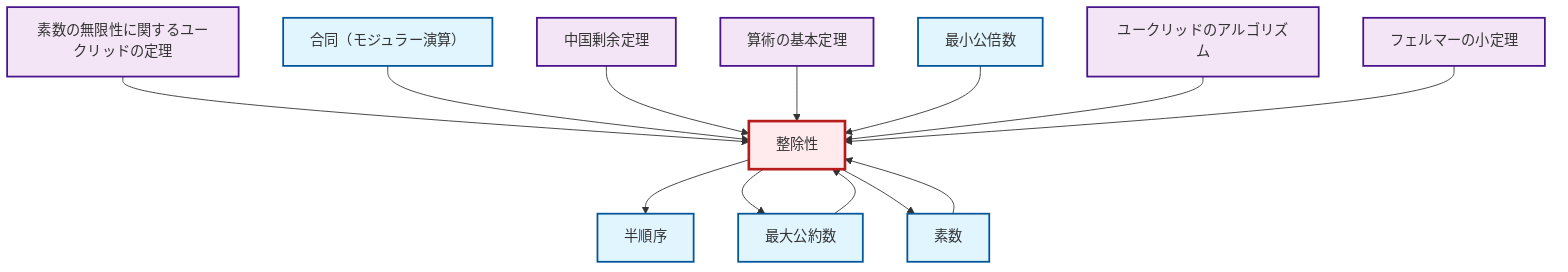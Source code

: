 graph TD
    classDef definition fill:#e1f5fe,stroke:#01579b,stroke-width:2px
    classDef theorem fill:#f3e5f5,stroke:#4a148c,stroke-width:2px
    classDef axiom fill:#fff3e0,stroke:#e65100,stroke-width:2px
    classDef example fill:#e8f5e9,stroke:#1b5e20,stroke-width:2px
    classDef current fill:#ffebee,stroke:#b71c1c,stroke-width:3px
    def-divisibility["整除性"]:::definition
    def-gcd["最大公約数"]:::definition
    def-lcm["最小公倍数"]:::definition
    thm-euclidean-algorithm["ユークリッドのアルゴリズム"]:::theorem
    def-congruence["合同（モジュラー演算）"]:::definition
    def-partial-order["半順序"]:::definition
    thm-fundamental-arithmetic["算術の基本定理"]:::theorem
    def-prime["素数"]:::definition
    thm-fermat-little["フェルマーの小定理"]:::theorem
    thm-euclid-infinitude-primes["素数の無限性に関するユークリッドの定理"]:::theorem
    thm-chinese-remainder["中国剰余定理"]:::theorem
    thm-euclid-infinitude-primes --> def-divisibility
    def-prime --> def-divisibility
    def-divisibility --> def-partial-order
    def-congruence --> def-divisibility
    def-divisibility --> def-gcd
    thm-chinese-remainder --> def-divisibility
    thm-fundamental-arithmetic --> def-divisibility
    def-divisibility --> def-prime
    def-lcm --> def-divisibility
    thm-euclidean-algorithm --> def-divisibility
    def-gcd --> def-divisibility
    thm-fermat-little --> def-divisibility
    class def-divisibility current